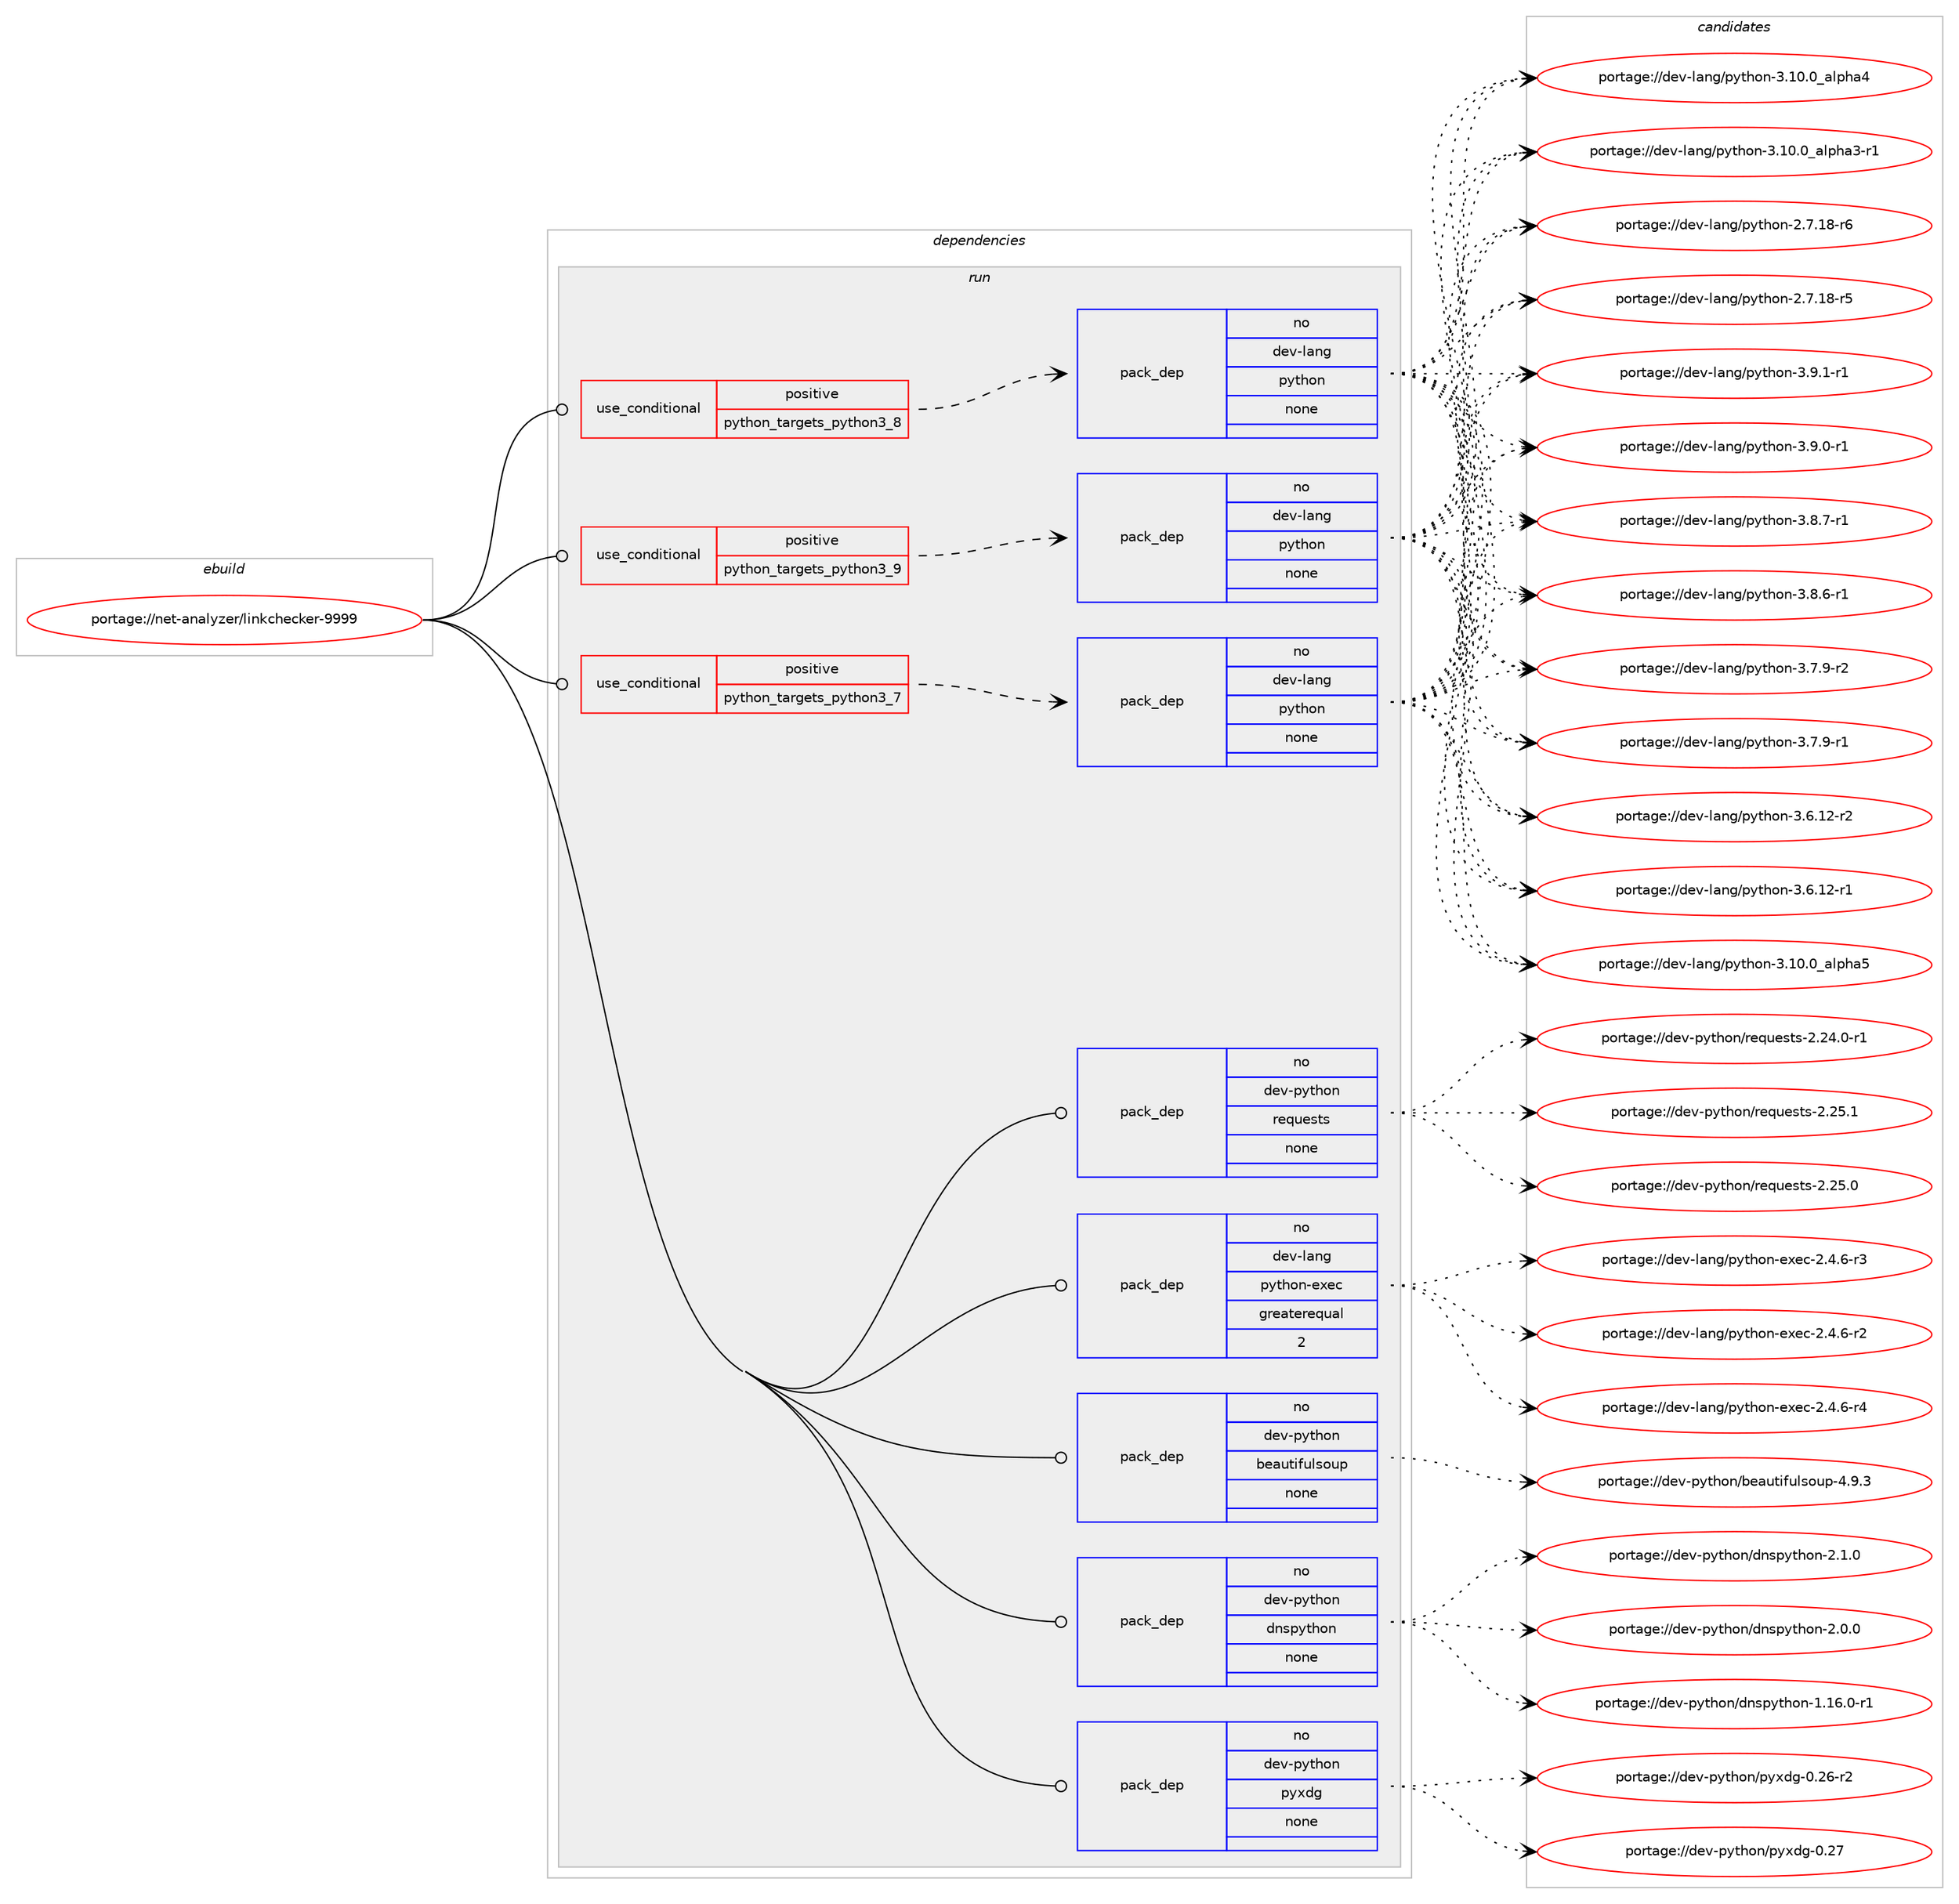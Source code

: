 digraph prolog {

# *************
# Graph options
# *************

newrank=true;
concentrate=true;
compound=true;
graph [rankdir=LR,fontname=Helvetica,fontsize=10,ranksep=1.5];#, ranksep=2.5, nodesep=0.2];
edge  [arrowhead=vee];
node  [fontname=Helvetica,fontsize=10];

# **********
# The ebuild
# **********

subgraph cluster_leftcol {
color=gray;
rank=same;
label=<<i>ebuild</i>>;
id [label="portage://net-analyzer/linkchecker-9999", color=red, width=4, href="../net-analyzer/linkchecker-9999.svg"];
}

# ****************
# The dependencies
# ****************

subgraph cluster_midcol {
color=gray;
label=<<i>dependencies</i>>;
subgraph cluster_compile {
fillcolor="#eeeeee";
style=filled;
label=<<i>compile</i>>;
}
subgraph cluster_compileandrun {
fillcolor="#eeeeee";
style=filled;
label=<<i>compile and run</i>>;
}
subgraph cluster_run {
fillcolor="#eeeeee";
style=filled;
label=<<i>run</i>>;
subgraph cond10051 {
dependency32459 [label=<<TABLE BORDER="0" CELLBORDER="1" CELLSPACING="0" CELLPADDING="4"><TR><TD ROWSPAN="3" CELLPADDING="10">use_conditional</TD></TR><TR><TD>positive</TD></TR><TR><TD>python_targets_python3_7</TD></TR></TABLE>>, shape=none, color=red];
subgraph pack22126 {
dependency32460 [label=<<TABLE BORDER="0" CELLBORDER="1" CELLSPACING="0" CELLPADDING="4" WIDTH="220"><TR><TD ROWSPAN="6" CELLPADDING="30">pack_dep</TD></TR><TR><TD WIDTH="110">no</TD></TR><TR><TD>dev-lang</TD></TR><TR><TD>python</TD></TR><TR><TD>none</TD></TR><TR><TD></TD></TR></TABLE>>, shape=none, color=blue];
}
dependency32459:e -> dependency32460:w [weight=20,style="dashed",arrowhead="vee"];
}
id:e -> dependency32459:w [weight=20,style="solid",arrowhead="odot"];
subgraph cond10052 {
dependency32461 [label=<<TABLE BORDER="0" CELLBORDER="1" CELLSPACING="0" CELLPADDING="4"><TR><TD ROWSPAN="3" CELLPADDING="10">use_conditional</TD></TR><TR><TD>positive</TD></TR><TR><TD>python_targets_python3_8</TD></TR></TABLE>>, shape=none, color=red];
subgraph pack22127 {
dependency32462 [label=<<TABLE BORDER="0" CELLBORDER="1" CELLSPACING="0" CELLPADDING="4" WIDTH="220"><TR><TD ROWSPAN="6" CELLPADDING="30">pack_dep</TD></TR><TR><TD WIDTH="110">no</TD></TR><TR><TD>dev-lang</TD></TR><TR><TD>python</TD></TR><TR><TD>none</TD></TR><TR><TD></TD></TR></TABLE>>, shape=none, color=blue];
}
dependency32461:e -> dependency32462:w [weight=20,style="dashed",arrowhead="vee"];
}
id:e -> dependency32461:w [weight=20,style="solid",arrowhead="odot"];
subgraph cond10053 {
dependency32463 [label=<<TABLE BORDER="0" CELLBORDER="1" CELLSPACING="0" CELLPADDING="4"><TR><TD ROWSPAN="3" CELLPADDING="10">use_conditional</TD></TR><TR><TD>positive</TD></TR><TR><TD>python_targets_python3_9</TD></TR></TABLE>>, shape=none, color=red];
subgraph pack22128 {
dependency32464 [label=<<TABLE BORDER="0" CELLBORDER="1" CELLSPACING="0" CELLPADDING="4" WIDTH="220"><TR><TD ROWSPAN="6" CELLPADDING="30">pack_dep</TD></TR><TR><TD WIDTH="110">no</TD></TR><TR><TD>dev-lang</TD></TR><TR><TD>python</TD></TR><TR><TD>none</TD></TR><TR><TD></TD></TR></TABLE>>, shape=none, color=blue];
}
dependency32463:e -> dependency32464:w [weight=20,style="dashed",arrowhead="vee"];
}
id:e -> dependency32463:w [weight=20,style="solid",arrowhead="odot"];
subgraph pack22129 {
dependency32465 [label=<<TABLE BORDER="0" CELLBORDER="1" CELLSPACING="0" CELLPADDING="4" WIDTH="220"><TR><TD ROWSPAN="6" CELLPADDING="30">pack_dep</TD></TR><TR><TD WIDTH="110">no</TD></TR><TR><TD>dev-lang</TD></TR><TR><TD>python-exec</TD></TR><TR><TD>greaterequal</TD></TR><TR><TD>2</TD></TR></TABLE>>, shape=none, color=blue];
}
id:e -> dependency32465:w [weight=20,style="solid",arrowhead="odot"];
subgraph pack22130 {
dependency32466 [label=<<TABLE BORDER="0" CELLBORDER="1" CELLSPACING="0" CELLPADDING="4" WIDTH="220"><TR><TD ROWSPAN="6" CELLPADDING="30">pack_dep</TD></TR><TR><TD WIDTH="110">no</TD></TR><TR><TD>dev-python</TD></TR><TR><TD>beautifulsoup</TD></TR><TR><TD>none</TD></TR><TR><TD></TD></TR></TABLE>>, shape=none, color=blue];
}
id:e -> dependency32466:w [weight=20,style="solid",arrowhead="odot"];
subgraph pack22131 {
dependency32467 [label=<<TABLE BORDER="0" CELLBORDER="1" CELLSPACING="0" CELLPADDING="4" WIDTH="220"><TR><TD ROWSPAN="6" CELLPADDING="30">pack_dep</TD></TR><TR><TD WIDTH="110">no</TD></TR><TR><TD>dev-python</TD></TR><TR><TD>dnspython</TD></TR><TR><TD>none</TD></TR><TR><TD></TD></TR></TABLE>>, shape=none, color=blue];
}
id:e -> dependency32467:w [weight=20,style="solid",arrowhead="odot"];
subgraph pack22132 {
dependency32468 [label=<<TABLE BORDER="0" CELLBORDER="1" CELLSPACING="0" CELLPADDING="4" WIDTH="220"><TR><TD ROWSPAN="6" CELLPADDING="30">pack_dep</TD></TR><TR><TD WIDTH="110">no</TD></TR><TR><TD>dev-python</TD></TR><TR><TD>pyxdg</TD></TR><TR><TD>none</TD></TR><TR><TD></TD></TR></TABLE>>, shape=none, color=blue];
}
id:e -> dependency32468:w [weight=20,style="solid",arrowhead="odot"];
subgraph pack22133 {
dependency32469 [label=<<TABLE BORDER="0" CELLBORDER="1" CELLSPACING="0" CELLPADDING="4" WIDTH="220"><TR><TD ROWSPAN="6" CELLPADDING="30">pack_dep</TD></TR><TR><TD WIDTH="110">no</TD></TR><TR><TD>dev-python</TD></TR><TR><TD>requests</TD></TR><TR><TD>none</TD></TR><TR><TD></TD></TR></TABLE>>, shape=none, color=blue];
}
id:e -> dependency32469:w [weight=20,style="solid",arrowhead="odot"];
}
}

# **************
# The candidates
# **************

subgraph cluster_choices {
rank=same;
color=gray;
label=<<i>candidates</i>>;

subgraph choice22126 {
color=black;
nodesep=1;
choice1001011184510897110103471121211161041111104551465746494511449 [label="portage://dev-lang/python-3.9.1-r1", color=red, width=4,href="../dev-lang/python-3.9.1-r1.svg"];
choice1001011184510897110103471121211161041111104551465746484511449 [label="portage://dev-lang/python-3.9.0-r1", color=red, width=4,href="../dev-lang/python-3.9.0-r1.svg"];
choice1001011184510897110103471121211161041111104551465646554511449 [label="portage://dev-lang/python-3.8.7-r1", color=red, width=4,href="../dev-lang/python-3.8.7-r1.svg"];
choice1001011184510897110103471121211161041111104551465646544511449 [label="portage://dev-lang/python-3.8.6-r1", color=red, width=4,href="../dev-lang/python-3.8.6-r1.svg"];
choice1001011184510897110103471121211161041111104551465546574511450 [label="portage://dev-lang/python-3.7.9-r2", color=red, width=4,href="../dev-lang/python-3.7.9-r2.svg"];
choice1001011184510897110103471121211161041111104551465546574511449 [label="portage://dev-lang/python-3.7.9-r1", color=red, width=4,href="../dev-lang/python-3.7.9-r1.svg"];
choice100101118451089711010347112121116104111110455146544649504511450 [label="portage://dev-lang/python-3.6.12-r2", color=red, width=4,href="../dev-lang/python-3.6.12-r2.svg"];
choice100101118451089711010347112121116104111110455146544649504511449 [label="portage://dev-lang/python-3.6.12-r1", color=red, width=4,href="../dev-lang/python-3.6.12-r1.svg"];
choice1001011184510897110103471121211161041111104551464948464895971081121049753 [label="portage://dev-lang/python-3.10.0_alpha5", color=red, width=4,href="../dev-lang/python-3.10.0_alpha5.svg"];
choice1001011184510897110103471121211161041111104551464948464895971081121049752 [label="portage://dev-lang/python-3.10.0_alpha4", color=red, width=4,href="../dev-lang/python-3.10.0_alpha4.svg"];
choice10010111845108971101034711212111610411111045514649484648959710811210497514511449 [label="portage://dev-lang/python-3.10.0_alpha3-r1", color=red, width=4,href="../dev-lang/python-3.10.0_alpha3-r1.svg"];
choice100101118451089711010347112121116104111110455046554649564511454 [label="portage://dev-lang/python-2.7.18-r6", color=red, width=4,href="../dev-lang/python-2.7.18-r6.svg"];
choice100101118451089711010347112121116104111110455046554649564511453 [label="portage://dev-lang/python-2.7.18-r5", color=red, width=4,href="../dev-lang/python-2.7.18-r5.svg"];
dependency32460:e -> choice1001011184510897110103471121211161041111104551465746494511449:w [style=dotted,weight="100"];
dependency32460:e -> choice1001011184510897110103471121211161041111104551465746484511449:w [style=dotted,weight="100"];
dependency32460:e -> choice1001011184510897110103471121211161041111104551465646554511449:w [style=dotted,weight="100"];
dependency32460:e -> choice1001011184510897110103471121211161041111104551465646544511449:w [style=dotted,weight="100"];
dependency32460:e -> choice1001011184510897110103471121211161041111104551465546574511450:w [style=dotted,weight="100"];
dependency32460:e -> choice1001011184510897110103471121211161041111104551465546574511449:w [style=dotted,weight="100"];
dependency32460:e -> choice100101118451089711010347112121116104111110455146544649504511450:w [style=dotted,weight="100"];
dependency32460:e -> choice100101118451089711010347112121116104111110455146544649504511449:w [style=dotted,weight="100"];
dependency32460:e -> choice1001011184510897110103471121211161041111104551464948464895971081121049753:w [style=dotted,weight="100"];
dependency32460:e -> choice1001011184510897110103471121211161041111104551464948464895971081121049752:w [style=dotted,weight="100"];
dependency32460:e -> choice10010111845108971101034711212111610411111045514649484648959710811210497514511449:w [style=dotted,weight="100"];
dependency32460:e -> choice100101118451089711010347112121116104111110455046554649564511454:w [style=dotted,weight="100"];
dependency32460:e -> choice100101118451089711010347112121116104111110455046554649564511453:w [style=dotted,weight="100"];
}
subgraph choice22127 {
color=black;
nodesep=1;
choice1001011184510897110103471121211161041111104551465746494511449 [label="portage://dev-lang/python-3.9.1-r1", color=red, width=4,href="../dev-lang/python-3.9.1-r1.svg"];
choice1001011184510897110103471121211161041111104551465746484511449 [label="portage://dev-lang/python-3.9.0-r1", color=red, width=4,href="../dev-lang/python-3.9.0-r1.svg"];
choice1001011184510897110103471121211161041111104551465646554511449 [label="portage://dev-lang/python-3.8.7-r1", color=red, width=4,href="../dev-lang/python-3.8.7-r1.svg"];
choice1001011184510897110103471121211161041111104551465646544511449 [label="portage://dev-lang/python-3.8.6-r1", color=red, width=4,href="../dev-lang/python-3.8.6-r1.svg"];
choice1001011184510897110103471121211161041111104551465546574511450 [label="portage://dev-lang/python-3.7.9-r2", color=red, width=4,href="../dev-lang/python-3.7.9-r2.svg"];
choice1001011184510897110103471121211161041111104551465546574511449 [label="portage://dev-lang/python-3.7.9-r1", color=red, width=4,href="../dev-lang/python-3.7.9-r1.svg"];
choice100101118451089711010347112121116104111110455146544649504511450 [label="portage://dev-lang/python-3.6.12-r2", color=red, width=4,href="../dev-lang/python-3.6.12-r2.svg"];
choice100101118451089711010347112121116104111110455146544649504511449 [label="portage://dev-lang/python-3.6.12-r1", color=red, width=4,href="../dev-lang/python-3.6.12-r1.svg"];
choice1001011184510897110103471121211161041111104551464948464895971081121049753 [label="portage://dev-lang/python-3.10.0_alpha5", color=red, width=4,href="../dev-lang/python-3.10.0_alpha5.svg"];
choice1001011184510897110103471121211161041111104551464948464895971081121049752 [label="portage://dev-lang/python-3.10.0_alpha4", color=red, width=4,href="../dev-lang/python-3.10.0_alpha4.svg"];
choice10010111845108971101034711212111610411111045514649484648959710811210497514511449 [label="portage://dev-lang/python-3.10.0_alpha3-r1", color=red, width=4,href="../dev-lang/python-3.10.0_alpha3-r1.svg"];
choice100101118451089711010347112121116104111110455046554649564511454 [label="portage://dev-lang/python-2.7.18-r6", color=red, width=4,href="../dev-lang/python-2.7.18-r6.svg"];
choice100101118451089711010347112121116104111110455046554649564511453 [label="portage://dev-lang/python-2.7.18-r5", color=red, width=4,href="../dev-lang/python-2.7.18-r5.svg"];
dependency32462:e -> choice1001011184510897110103471121211161041111104551465746494511449:w [style=dotted,weight="100"];
dependency32462:e -> choice1001011184510897110103471121211161041111104551465746484511449:w [style=dotted,weight="100"];
dependency32462:e -> choice1001011184510897110103471121211161041111104551465646554511449:w [style=dotted,weight="100"];
dependency32462:e -> choice1001011184510897110103471121211161041111104551465646544511449:w [style=dotted,weight="100"];
dependency32462:e -> choice1001011184510897110103471121211161041111104551465546574511450:w [style=dotted,weight="100"];
dependency32462:e -> choice1001011184510897110103471121211161041111104551465546574511449:w [style=dotted,weight="100"];
dependency32462:e -> choice100101118451089711010347112121116104111110455146544649504511450:w [style=dotted,weight="100"];
dependency32462:e -> choice100101118451089711010347112121116104111110455146544649504511449:w [style=dotted,weight="100"];
dependency32462:e -> choice1001011184510897110103471121211161041111104551464948464895971081121049753:w [style=dotted,weight="100"];
dependency32462:e -> choice1001011184510897110103471121211161041111104551464948464895971081121049752:w [style=dotted,weight="100"];
dependency32462:e -> choice10010111845108971101034711212111610411111045514649484648959710811210497514511449:w [style=dotted,weight="100"];
dependency32462:e -> choice100101118451089711010347112121116104111110455046554649564511454:w [style=dotted,weight="100"];
dependency32462:e -> choice100101118451089711010347112121116104111110455046554649564511453:w [style=dotted,weight="100"];
}
subgraph choice22128 {
color=black;
nodesep=1;
choice1001011184510897110103471121211161041111104551465746494511449 [label="portage://dev-lang/python-3.9.1-r1", color=red, width=4,href="../dev-lang/python-3.9.1-r1.svg"];
choice1001011184510897110103471121211161041111104551465746484511449 [label="portage://dev-lang/python-3.9.0-r1", color=red, width=4,href="../dev-lang/python-3.9.0-r1.svg"];
choice1001011184510897110103471121211161041111104551465646554511449 [label="portage://dev-lang/python-3.8.7-r1", color=red, width=4,href="../dev-lang/python-3.8.7-r1.svg"];
choice1001011184510897110103471121211161041111104551465646544511449 [label="portage://dev-lang/python-3.8.6-r1", color=red, width=4,href="../dev-lang/python-3.8.6-r1.svg"];
choice1001011184510897110103471121211161041111104551465546574511450 [label="portage://dev-lang/python-3.7.9-r2", color=red, width=4,href="../dev-lang/python-3.7.9-r2.svg"];
choice1001011184510897110103471121211161041111104551465546574511449 [label="portage://dev-lang/python-3.7.9-r1", color=red, width=4,href="../dev-lang/python-3.7.9-r1.svg"];
choice100101118451089711010347112121116104111110455146544649504511450 [label="portage://dev-lang/python-3.6.12-r2", color=red, width=4,href="../dev-lang/python-3.6.12-r2.svg"];
choice100101118451089711010347112121116104111110455146544649504511449 [label="portage://dev-lang/python-3.6.12-r1", color=red, width=4,href="../dev-lang/python-3.6.12-r1.svg"];
choice1001011184510897110103471121211161041111104551464948464895971081121049753 [label="portage://dev-lang/python-3.10.0_alpha5", color=red, width=4,href="../dev-lang/python-3.10.0_alpha5.svg"];
choice1001011184510897110103471121211161041111104551464948464895971081121049752 [label="portage://dev-lang/python-3.10.0_alpha4", color=red, width=4,href="../dev-lang/python-3.10.0_alpha4.svg"];
choice10010111845108971101034711212111610411111045514649484648959710811210497514511449 [label="portage://dev-lang/python-3.10.0_alpha3-r1", color=red, width=4,href="../dev-lang/python-3.10.0_alpha3-r1.svg"];
choice100101118451089711010347112121116104111110455046554649564511454 [label="portage://dev-lang/python-2.7.18-r6", color=red, width=4,href="../dev-lang/python-2.7.18-r6.svg"];
choice100101118451089711010347112121116104111110455046554649564511453 [label="portage://dev-lang/python-2.7.18-r5", color=red, width=4,href="../dev-lang/python-2.7.18-r5.svg"];
dependency32464:e -> choice1001011184510897110103471121211161041111104551465746494511449:w [style=dotted,weight="100"];
dependency32464:e -> choice1001011184510897110103471121211161041111104551465746484511449:w [style=dotted,weight="100"];
dependency32464:e -> choice1001011184510897110103471121211161041111104551465646554511449:w [style=dotted,weight="100"];
dependency32464:e -> choice1001011184510897110103471121211161041111104551465646544511449:w [style=dotted,weight="100"];
dependency32464:e -> choice1001011184510897110103471121211161041111104551465546574511450:w [style=dotted,weight="100"];
dependency32464:e -> choice1001011184510897110103471121211161041111104551465546574511449:w [style=dotted,weight="100"];
dependency32464:e -> choice100101118451089711010347112121116104111110455146544649504511450:w [style=dotted,weight="100"];
dependency32464:e -> choice100101118451089711010347112121116104111110455146544649504511449:w [style=dotted,weight="100"];
dependency32464:e -> choice1001011184510897110103471121211161041111104551464948464895971081121049753:w [style=dotted,weight="100"];
dependency32464:e -> choice1001011184510897110103471121211161041111104551464948464895971081121049752:w [style=dotted,weight="100"];
dependency32464:e -> choice10010111845108971101034711212111610411111045514649484648959710811210497514511449:w [style=dotted,weight="100"];
dependency32464:e -> choice100101118451089711010347112121116104111110455046554649564511454:w [style=dotted,weight="100"];
dependency32464:e -> choice100101118451089711010347112121116104111110455046554649564511453:w [style=dotted,weight="100"];
}
subgraph choice22129 {
color=black;
nodesep=1;
choice10010111845108971101034711212111610411111045101120101994550465246544511452 [label="portage://dev-lang/python-exec-2.4.6-r4", color=red, width=4,href="../dev-lang/python-exec-2.4.6-r4.svg"];
choice10010111845108971101034711212111610411111045101120101994550465246544511451 [label="portage://dev-lang/python-exec-2.4.6-r3", color=red, width=4,href="../dev-lang/python-exec-2.4.6-r3.svg"];
choice10010111845108971101034711212111610411111045101120101994550465246544511450 [label="portage://dev-lang/python-exec-2.4.6-r2", color=red, width=4,href="../dev-lang/python-exec-2.4.6-r2.svg"];
dependency32465:e -> choice10010111845108971101034711212111610411111045101120101994550465246544511452:w [style=dotted,weight="100"];
dependency32465:e -> choice10010111845108971101034711212111610411111045101120101994550465246544511451:w [style=dotted,weight="100"];
dependency32465:e -> choice10010111845108971101034711212111610411111045101120101994550465246544511450:w [style=dotted,weight="100"];
}
subgraph choice22130 {
color=black;
nodesep=1;
choice10010111845112121116104111110479810197117116105102117108115111117112455246574651 [label="portage://dev-python/beautifulsoup-4.9.3", color=red, width=4,href="../dev-python/beautifulsoup-4.9.3.svg"];
dependency32466:e -> choice10010111845112121116104111110479810197117116105102117108115111117112455246574651:w [style=dotted,weight="100"];
}
subgraph choice22131 {
color=black;
nodesep=1;
choice1001011184511212111610411111047100110115112121116104111110455046494648 [label="portage://dev-python/dnspython-2.1.0", color=red, width=4,href="../dev-python/dnspython-2.1.0.svg"];
choice1001011184511212111610411111047100110115112121116104111110455046484648 [label="portage://dev-python/dnspython-2.0.0", color=red, width=4,href="../dev-python/dnspython-2.0.0.svg"];
choice1001011184511212111610411111047100110115112121116104111110454946495446484511449 [label="portage://dev-python/dnspython-1.16.0-r1", color=red, width=4,href="../dev-python/dnspython-1.16.0-r1.svg"];
dependency32467:e -> choice1001011184511212111610411111047100110115112121116104111110455046494648:w [style=dotted,weight="100"];
dependency32467:e -> choice1001011184511212111610411111047100110115112121116104111110455046484648:w [style=dotted,weight="100"];
dependency32467:e -> choice1001011184511212111610411111047100110115112121116104111110454946495446484511449:w [style=dotted,weight="100"];
}
subgraph choice22132 {
color=black;
nodesep=1;
choice10010111845112121116104111110471121211201001034548465055 [label="portage://dev-python/pyxdg-0.27", color=red, width=4,href="../dev-python/pyxdg-0.27.svg"];
choice100101118451121211161041111104711212112010010345484650544511450 [label="portage://dev-python/pyxdg-0.26-r2", color=red, width=4,href="../dev-python/pyxdg-0.26-r2.svg"];
dependency32468:e -> choice10010111845112121116104111110471121211201001034548465055:w [style=dotted,weight="100"];
dependency32468:e -> choice100101118451121211161041111104711212112010010345484650544511450:w [style=dotted,weight="100"];
}
subgraph choice22133 {
color=black;
nodesep=1;
choice100101118451121211161041111104711410111311710111511611545504650534649 [label="portage://dev-python/requests-2.25.1", color=red, width=4,href="../dev-python/requests-2.25.1.svg"];
choice100101118451121211161041111104711410111311710111511611545504650534648 [label="portage://dev-python/requests-2.25.0", color=red, width=4,href="../dev-python/requests-2.25.0.svg"];
choice1001011184511212111610411111047114101113117101115116115455046505246484511449 [label="portage://dev-python/requests-2.24.0-r1", color=red, width=4,href="../dev-python/requests-2.24.0-r1.svg"];
dependency32469:e -> choice100101118451121211161041111104711410111311710111511611545504650534649:w [style=dotted,weight="100"];
dependency32469:e -> choice100101118451121211161041111104711410111311710111511611545504650534648:w [style=dotted,weight="100"];
dependency32469:e -> choice1001011184511212111610411111047114101113117101115116115455046505246484511449:w [style=dotted,weight="100"];
}
}

}
